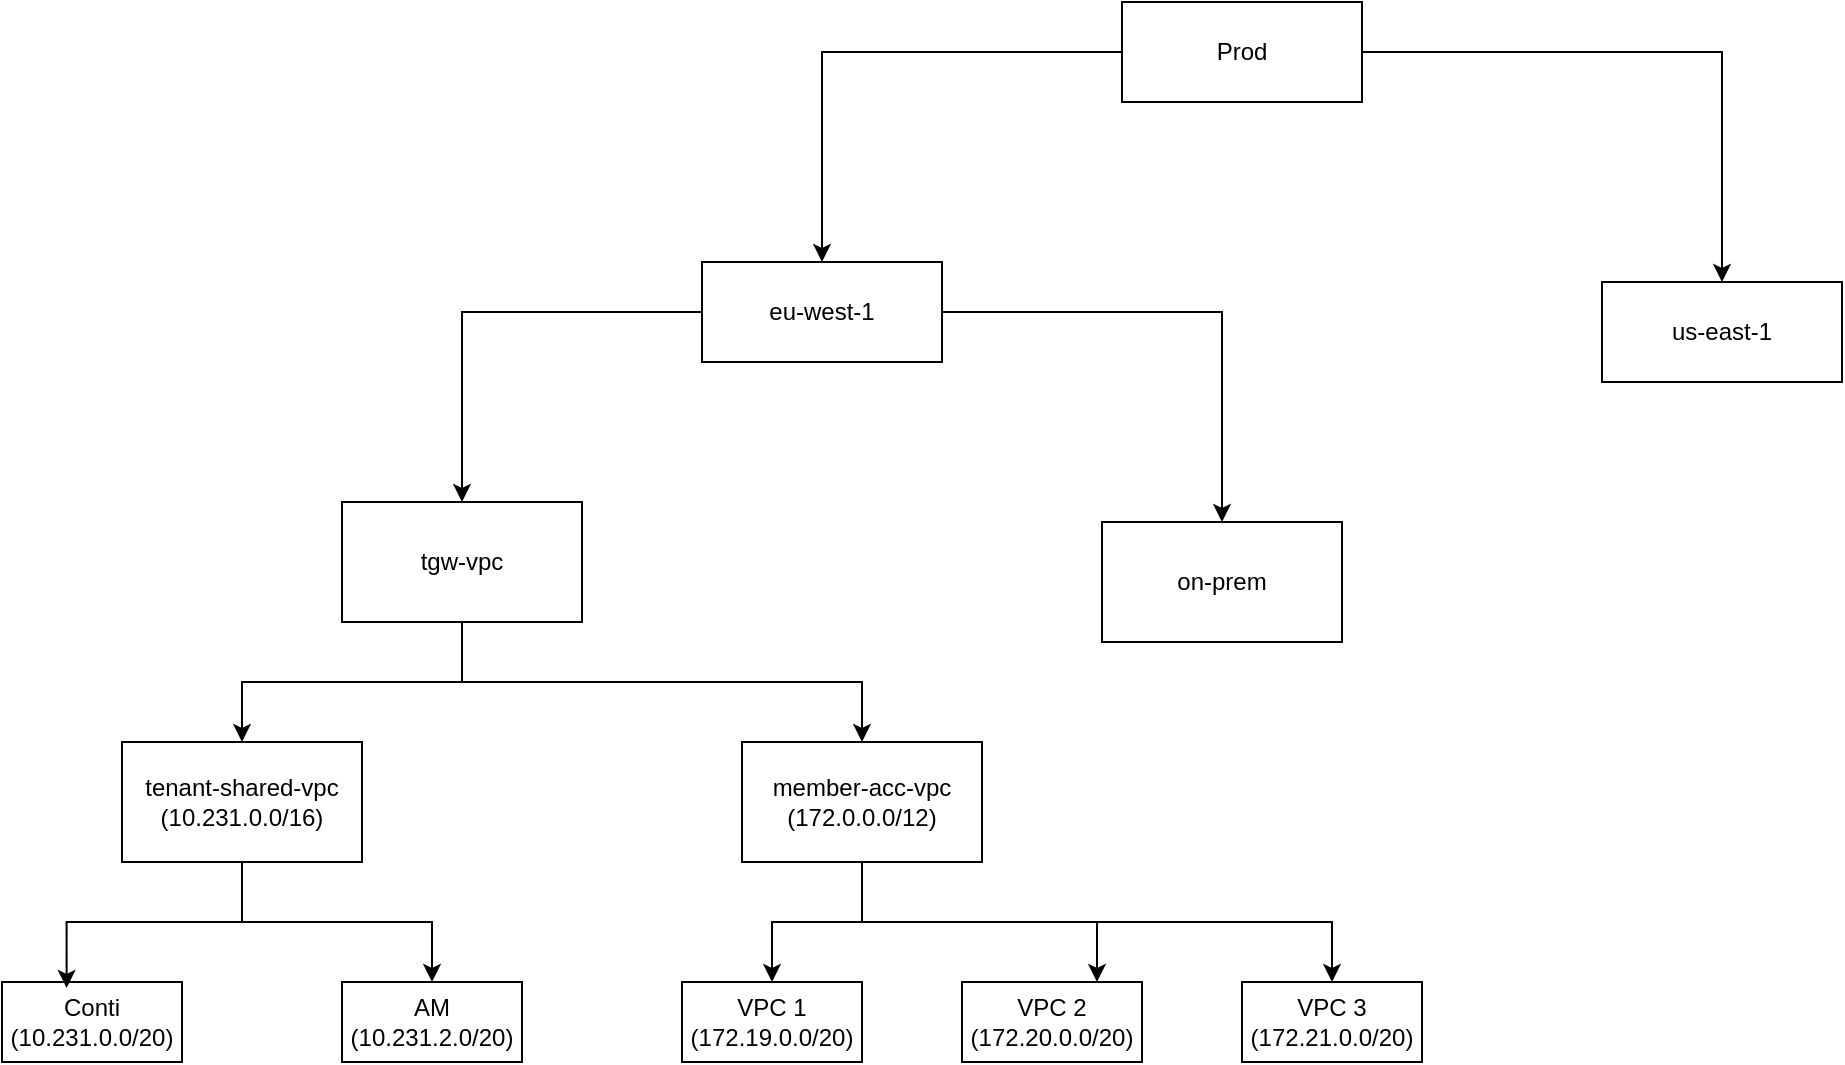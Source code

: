 <mxfile version="24.6.4" type="github">
  <diagram name="Page-1" id="lfSm9gomF7Dn10EDz4Ah">
    <mxGraphModel dx="1101" dy="612" grid="1" gridSize="10" guides="1" tooltips="1" connect="1" arrows="1" fold="1" page="1" pageScale="1" pageWidth="2000" pageHeight="2500" math="0" shadow="0">
      <root>
        <mxCell id="0" />
        <mxCell id="1" parent="0" />
        <mxCell id="oX8f1LEjSek1UIcQM4im-24" style="edgeStyle=orthogonalEdgeStyle;rounded=0;orthogonalLoop=1;jettySize=auto;html=1;entryX=0.5;entryY=0;entryDx=0;entryDy=0;" edge="1" parent="1" source="oX8f1LEjSek1UIcQM4im-1" target="oX8f1LEjSek1UIcQM4im-2">
          <mxGeometry relative="1" as="geometry" />
        </mxCell>
        <mxCell id="oX8f1LEjSek1UIcQM4im-25" style="edgeStyle=orthogonalEdgeStyle;rounded=0;orthogonalLoop=1;jettySize=auto;html=1;" edge="1" parent="1" source="oX8f1LEjSek1UIcQM4im-1" target="oX8f1LEjSek1UIcQM4im-3">
          <mxGeometry relative="1" as="geometry" />
        </mxCell>
        <mxCell id="oX8f1LEjSek1UIcQM4im-1" value="Prod" style="rounded=0;whiteSpace=wrap;html=1;" vertex="1" parent="1">
          <mxGeometry x="610" y="30" width="120" height="50" as="geometry" />
        </mxCell>
        <mxCell id="oX8f1LEjSek1UIcQM4im-18" style="edgeStyle=orthogonalEdgeStyle;rounded=0;orthogonalLoop=1;jettySize=auto;html=1;entryX=0.5;entryY=0;entryDx=0;entryDy=0;" edge="1" parent="1" source="oX8f1LEjSek1UIcQM4im-2" target="oX8f1LEjSek1UIcQM4im-7">
          <mxGeometry relative="1" as="geometry" />
        </mxCell>
        <mxCell id="oX8f1LEjSek1UIcQM4im-19" style="edgeStyle=orthogonalEdgeStyle;rounded=0;orthogonalLoop=1;jettySize=auto;html=1;" edge="1" parent="1" source="oX8f1LEjSek1UIcQM4im-2" target="oX8f1LEjSek1UIcQM4im-5">
          <mxGeometry relative="1" as="geometry" />
        </mxCell>
        <mxCell id="oX8f1LEjSek1UIcQM4im-2" value="eu-west-1" style="rounded=0;whiteSpace=wrap;html=1;" vertex="1" parent="1">
          <mxGeometry x="400" y="160" width="120" height="50" as="geometry" />
        </mxCell>
        <mxCell id="oX8f1LEjSek1UIcQM4im-3" value="us-east-1" style="rounded=0;whiteSpace=wrap;html=1;" vertex="1" parent="1">
          <mxGeometry x="850" y="170" width="120" height="50" as="geometry" />
        </mxCell>
        <mxCell id="oX8f1LEjSek1UIcQM4im-5" value="on-prem" style="rounded=0;whiteSpace=wrap;html=1;container=0;" vertex="1" parent="1">
          <mxGeometry x="600" y="290" width="120" height="60" as="geometry" />
        </mxCell>
        <mxCell id="oX8f1LEjSek1UIcQM4im-20" style="edgeStyle=orthogonalEdgeStyle;rounded=0;orthogonalLoop=1;jettySize=auto;html=1;" edge="1" parent="1" source="oX8f1LEjSek1UIcQM4im-7" target="oX8f1LEjSek1UIcQM4im-12">
          <mxGeometry relative="1" as="geometry" />
        </mxCell>
        <mxCell id="oX8f1LEjSek1UIcQM4im-21" style="edgeStyle=orthogonalEdgeStyle;rounded=0;orthogonalLoop=1;jettySize=auto;html=1;" edge="1" parent="1" source="oX8f1LEjSek1UIcQM4im-7" target="oX8f1LEjSek1UIcQM4im-13">
          <mxGeometry relative="1" as="geometry">
            <Array as="points">
              <mxPoint x="280" y="370" />
              <mxPoint x="480" y="370" />
            </Array>
          </mxGeometry>
        </mxCell>
        <mxCell id="oX8f1LEjSek1UIcQM4im-7" value="tgw-vpc" style="rounded=0;whiteSpace=wrap;html=1;container=0;" vertex="1" parent="1">
          <mxGeometry x="220" y="280" width="120" height="60" as="geometry" />
        </mxCell>
        <mxCell id="oX8f1LEjSek1UIcQM4im-23" style="edgeStyle=orthogonalEdgeStyle;rounded=0;orthogonalLoop=1;jettySize=auto;html=1;" edge="1" parent="1" source="oX8f1LEjSek1UIcQM4im-12" target="oX8f1LEjSek1UIcQM4im-17">
          <mxGeometry relative="1" as="geometry" />
        </mxCell>
        <mxCell id="oX8f1LEjSek1UIcQM4im-12" value="tenant-shared-vpc&lt;div&gt;(10.231.0.0/16)&lt;/div&gt;" style="rounded=0;whiteSpace=wrap;html=1;container=0;" vertex="1" parent="1">
          <mxGeometry x="110" y="400" width="120" height="60" as="geometry" />
        </mxCell>
        <mxCell id="oX8f1LEjSek1UIcQM4im-29" style="edgeStyle=orthogonalEdgeStyle;rounded=0;orthogonalLoop=1;jettySize=auto;html=1;" edge="1" parent="1" source="oX8f1LEjSek1UIcQM4im-13" target="oX8f1LEjSek1UIcQM4im-26">
          <mxGeometry relative="1" as="geometry" />
        </mxCell>
        <mxCell id="oX8f1LEjSek1UIcQM4im-30" style="edgeStyle=orthogonalEdgeStyle;rounded=0;orthogonalLoop=1;jettySize=auto;html=1;entryX=0.75;entryY=0;entryDx=0;entryDy=0;" edge="1" parent="1" source="oX8f1LEjSek1UIcQM4im-13" target="oX8f1LEjSek1UIcQM4im-27">
          <mxGeometry relative="1" as="geometry" />
        </mxCell>
        <mxCell id="oX8f1LEjSek1UIcQM4im-31" style="edgeStyle=orthogonalEdgeStyle;rounded=0;orthogonalLoop=1;jettySize=auto;html=1;entryX=0.5;entryY=0;entryDx=0;entryDy=0;" edge="1" parent="1" source="oX8f1LEjSek1UIcQM4im-13" target="oX8f1LEjSek1UIcQM4im-28">
          <mxGeometry relative="1" as="geometry">
            <Array as="points">
              <mxPoint x="480" y="490" />
              <mxPoint x="715" y="490" />
            </Array>
          </mxGeometry>
        </mxCell>
        <mxCell id="oX8f1LEjSek1UIcQM4im-13" value="member-acc-vpc&lt;div&gt;(172.0.0.0/12)&lt;/div&gt;" style="rounded=0;whiteSpace=wrap;html=1;container=0;" vertex="1" parent="1">
          <mxGeometry x="420" y="400" width="120" height="60" as="geometry" />
        </mxCell>
        <mxCell id="oX8f1LEjSek1UIcQM4im-16" value="Conti (10.231.0.0/20)" style="rounded=0;whiteSpace=wrap;html=1;container=0;" vertex="1" parent="1">
          <mxGeometry x="50" y="520" width="90" height="40" as="geometry" />
        </mxCell>
        <mxCell id="oX8f1LEjSek1UIcQM4im-17" value="AM (10.231.2.0/20)" style="rounded=0;whiteSpace=wrap;html=1;container=0;" vertex="1" parent="1">
          <mxGeometry x="220" y="520" width="90" height="40" as="geometry" />
        </mxCell>
        <mxCell id="oX8f1LEjSek1UIcQM4im-22" style="edgeStyle=orthogonalEdgeStyle;rounded=0;orthogonalLoop=1;jettySize=auto;html=1;entryX=0.359;entryY=0.074;entryDx=0;entryDy=0;entryPerimeter=0;" edge="1" parent="1" source="oX8f1LEjSek1UIcQM4im-12" target="oX8f1LEjSek1UIcQM4im-16">
          <mxGeometry relative="1" as="geometry" />
        </mxCell>
        <mxCell id="oX8f1LEjSek1UIcQM4im-26" value="VPC 1 (172.19.0.0/20)" style="rounded=0;whiteSpace=wrap;html=1;container=0;" vertex="1" parent="1">
          <mxGeometry x="390" y="520" width="90" height="40" as="geometry" />
        </mxCell>
        <mxCell id="oX8f1LEjSek1UIcQM4im-27" value="VPC 2 (172.20.0.0/20)" style="rounded=0;whiteSpace=wrap;html=1;container=0;" vertex="1" parent="1">
          <mxGeometry x="530" y="520" width="90" height="40" as="geometry" />
        </mxCell>
        <mxCell id="oX8f1LEjSek1UIcQM4im-28" value="VPC 3 (172.21.0.0/20)" style="rounded=0;whiteSpace=wrap;html=1;container=0;" vertex="1" parent="1">
          <mxGeometry x="670" y="520" width="90" height="40" as="geometry" />
        </mxCell>
      </root>
    </mxGraphModel>
  </diagram>
</mxfile>
